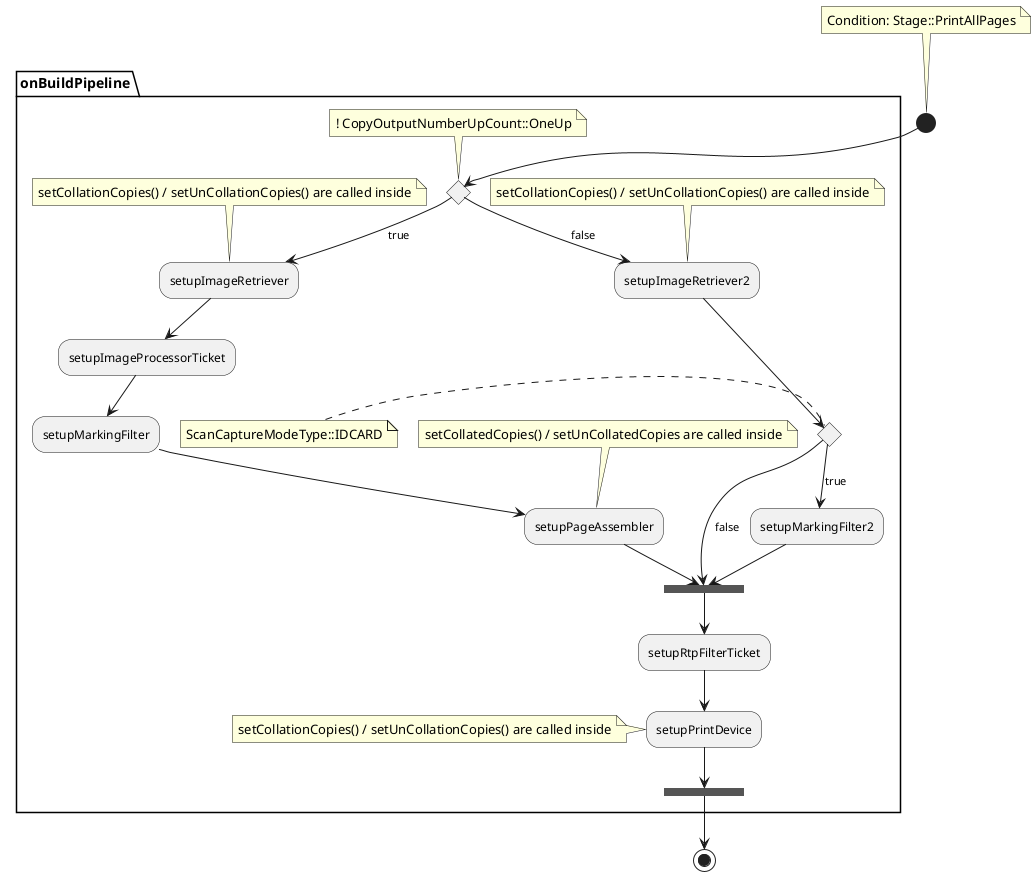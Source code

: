 @startuml
note top
    Condition: Stage::PrintAllPages
end note

partition "onBuildPipeline" {

(*) --> if " " then
note top
    ! CopyOutputNumberUpCount::OneUp
end note
        --> [true] setupImageRetriever
        note top
        setCollationCopies() / setUnCollationCopies() are called inside
        end note
        --> setupImageProcessorTicket
        --> setupMarkingFilter
        --> setupPageAssembler
        note top
            setCollatedCopies() / setUnCollatedCopies are called inside
        end note
        --> === SDB_END1 ====
        else
        --> [false] setupImageRetriever2
            note top
                setCollationCopies() / setUnCollationCopies() are called inside
            end note
            --> if " " then
            note left
                ScanCaptureModeType::IDCARD
            end note
                    --> [true] setupMarkingFilter2
                    --> === SDB_END1 ====
                else
                --> [false] === SDB_END1 ====
        === SDB_END1 ==== --> setupRtpFilterTicket
        --> setupPrintDevice
        note left
            setCollationCopies() / setUnCollationCopies() are called inside
        end note
        --> === SDB_END ====                                                           
}

=== SDB_END === --> (*)
@enduml